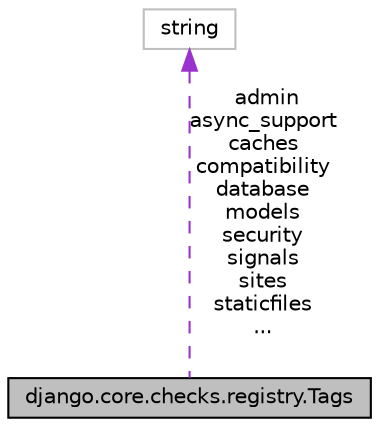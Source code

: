digraph "django.core.checks.registry.Tags"
{
 // LATEX_PDF_SIZE
  edge [fontname="Helvetica",fontsize="10",labelfontname="Helvetica",labelfontsize="10"];
  node [fontname="Helvetica",fontsize="10",shape=record];
  Node1 [label="django.core.checks.registry.Tags",height=0.2,width=0.4,color="black", fillcolor="grey75", style="filled", fontcolor="black",tooltip=" "];
  Node2 -> Node1 [dir="back",color="darkorchid3",fontsize="10",style="dashed",label=" admin\nasync_support\ncaches\ncompatibility\ndatabase\nmodels\nsecurity\nsignals\nsites\nstaticfiles\n..." ];
  Node2 [label="string",height=0.2,width=0.4,color="grey75", fillcolor="white", style="filled",tooltip=" "];
}
